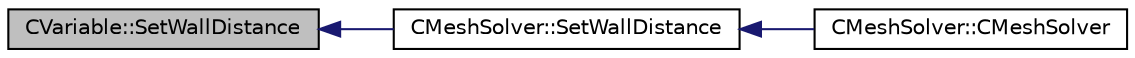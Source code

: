 digraph "CVariable::SetWallDistance"
{
  edge [fontname="Helvetica",fontsize="10",labelfontname="Helvetica",labelfontsize="10"];
  node [fontname="Helvetica",fontsize="10",shape=record];
  rankdir="LR";
  Node7097 [label="CVariable::SetWallDistance",height=0.2,width=0.4,color="black", fillcolor="grey75", style="filled", fontcolor="black"];
  Node7097 -> Node7098 [dir="back",color="midnightblue",fontsize="10",style="solid",fontname="Helvetica"];
  Node7098 [label="CMeshSolver::SetWallDistance",height=0.2,width=0.4,color="black", fillcolor="white", style="filled",URL="$class_c_mesh_solver.html#a36e40967d3d79bd46eb90d85aefc3364",tooltip="Compute the min and max volume of the elements in the domain. "];
  Node7098 -> Node7099 [dir="back",color="midnightblue",fontsize="10",style="solid",fontname="Helvetica"];
  Node7099 [label="CMeshSolver::CMeshSolver",height=0.2,width=0.4,color="black", fillcolor="white", style="filled",URL="$class_c_mesh_solver.html#a728930536c48c01f17b91808115fdb91",tooltip="Constructor of the class. "];
}
